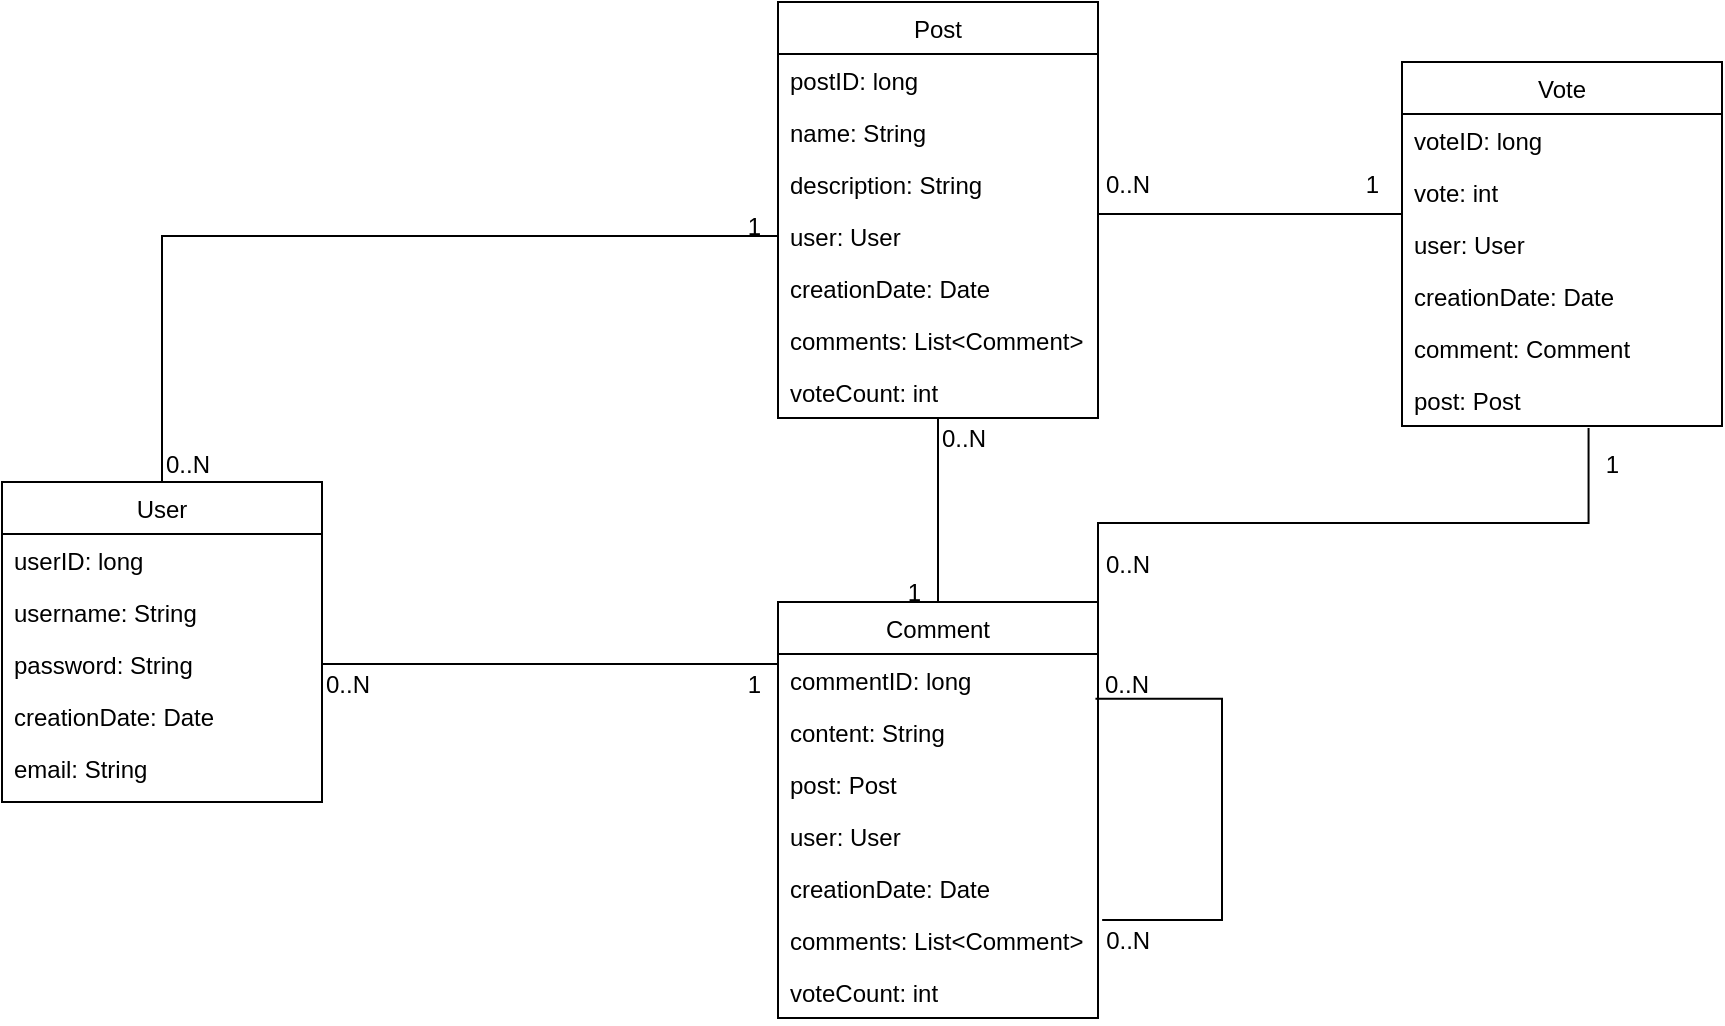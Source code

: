 <mxfile version="14.2.6" type="gitlab">
  <diagram id="C5RBs43oDa-KdzZeNtuy" name="Page-1">
    <mxGraphModel dx="782" dy="412" grid="1" gridSize="10" guides="1" tooltips="1" connect="1" arrows="1" fold="1" page="1" pageScale="1" pageWidth="827" pageHeight="1169" math="0" shadow="0">
      <root>
        <mxCell id="WIyWlLk6GJQsqaUBKTNV-0" />
        <mxCell id="WIyWlLk6GJQsqaUBKTNV-1" parent="WIyWlLk6GJQsqaUBKTNV-0" />
        <mxCell id="zkfFHV4jXpPFQw0GAbJ--17" value="Post" style="swimlane;fontStyle=0;align=center;verticalAlign=top;childLayout=stackLayout;horizontal=1;startSize=26;horizontalStack=0;resizeParent=1;resizeLast=0;collapsible=1;marginBottom=0;rounded=0;shadow=0;strokeWidth=1;" parent="WIyWlLk6GJQsqaUBKTNV-1" vertex="1">
          <mxGeometry x="508" y="50" width="160" height="208" as="geometry">
            <mxRectangle x="550" y="140" width="160" height="26" as="alternateBounds" />
          </mxGeometry>
        </mxCell>
        <mxCell id="zkfFHV4jXpPFQw0GAbJ--18" value="postID: long" style="text;align=left;verticalAlign=top;spacingLeft=4;spacingRight=4;overflow=hidden;rotatable=0;points=[[0,0.5],[1,0.5]];portConstraint=eastwest;" parent="zkfFHV4jXpPFQw0GAbJ--17" vertex="1">
          <mxGeometry y="26" width="160" height="26" as="geometry" />
        </mxCell>
        <mxCell id="zkfFHV4jXpPFQw0GAbJ--19" value="name: String" style="text;align=left;verticalAlign=top;spacingLeft=4;spacingRight=4;overflow=hidden;rotatable=0;points=[[0,0.5],[1,0.5]];portConstraint=eastwest;rounded=0;shadow=0;html=0;" parent="zkfFHV4jXpPFQw0GAbJ--17" vertex="1">
          <mxGeometry y="52" width="160" height="26" as="geometry" />
        </mxCell>
        <mxCell id="zkfFHV4jXpPFQw0GAbJ--20" value="description: String" style="text;align=left;verticalAlign=top;spacingLeft=4;spacingRight=4;overflow=hidden;rotatable=0;points=[[0,0.5],[1,0.5]];portConstraint=eastwest;rounded=0;shadow=0;html=0;" parent="zkfFHV4jXpPFQw0GAbJ--17" vertex="1">
          <mxGeometry y="78" width="160" height="26" as="geometry" />
        </mxCell>
        <mxCell id="zkfFHV4jXpPFQw0GAbJ--21" value="user: User" style="text;align=left;verticalAlign=top;spacingLeft=4;spacingRight=4;overflow=hidden;rotatable=0;points=[[0,0.5],[1,0.5]];portConstraint=eastwest;rounded=0;shadow=0;html=0;" parent="zkfFHV4jXpPFQw0GAbJ--17" vertex="1">
          <mxGeometry y="104" width="160" height="26" as="geometry" />
        </mxCell>
        <mxCell id="7dbB2nxjPek2u6hRPhPS-2" value="creationDate: Date" style="text;align=left;verticalAlign=top;spacingLeft=4;spacingRight=4;overflow=hidden;rotatable=0;points=[[0,0.5],[1,0.5]];portConstraint=eastwest;rounded=0;shadow=0;html=0;" vertex="1" parent="zkfFHV4jXpPFQw0GAbJ--17">
          <mxGeometry y="130" width="160" height="26" as="geometry" />
        </mxCell>
        <mxCell id="7dbB2nxjPek2u6hRPhPS-44" value="comments: List&lt;Comment&gt;" style="text;align=left;verticalAlign=top;spacingLeft=4;spacingRight=4;overflow=hidden;rotatable=0;points=[[0,0.5],[1,0.5]];portConstraint=eastwest;rounded=0;shadow=0;html=0;" vertex="1" parent="zkfFHV4jXpPFQw0GAbJ--17">
          <mxGeometry y="156" width="160" height="26" as="geometry" />
        </mxCell>
        <mxCell id="zkfFHV4jXpPFQw0GAbJ--22" value="voteCount: int" style="text;align=left;verticalAlign=top;spacingLeft=4;spacingRight=4;overflow=hidden;rotatable=0;points=[[0,0.5],[1,0.5]];portConstraint=eastwest;rounded=0;shadow=0;html=0;" parent="zkfFHV4jXpPFQw0GAbJ--17" vertex="1">
          <mxGeometry y="182" width="160" height="26" as="geometry" />
        </mxCell>
        <mxCell id="zkfFHV4jXpPFQw0GAbJ--26" value="" style="endArrow=none;shadow=0;strokeWidth=1;rounded=0;endFill=0;edgeStyle=elbowEdgeStyle;elbow=vertical;exitX=0.5;exitY=0;exitDx=0;exitDy=0;entryX=0;entryY=0.5;entryDx=0;entryDy=0;" parent="WIyWlLk6GJQsqaUBKTNV-1" source="7dbB2nxjPek2u6hRPhPS-18" target="zkfFHV4jXpPFQw0GAbJ--21" edge="1">
          <mxGeometry x="0.5" y="41" relative="1" as="geometry">
            <mxPoint x="260" y="150" as="sourcePoint" />
            <mxPoint x="540" y="192" as="targetPoint" />
            <mxPoint x="-40" y="32" as="offset" />
            <Array as="points">
              <mxPoint x="360" y="167" />
            </Array>
          </mxGeometry>
        </mxCell>
        <mxCell id="zkfFHV4jXpPFQw0GAbJ--27" value="0..N" style="resizable=0;align=left;verticalAlign=bottom;labelBackgroundColor=none;fontSize=12;" parent="zkfFHV4jXpPFQw0GAbJ--26" connectable="0" vertex="1">
          <mxGeometry x="-1" relative="1" as="geometry">
            <mxPoint as="offset" />
          </mxGeometry>
        </mxCell>
        <mxCell id="zkfFHV4jXpPFQw0GAbJ--28" value="1" style="resizable=0;align=right;verticalAlign=bottom;labelBackgroundColor=none;fontSize=12;" parent="zkfFHV4jXpPFQw0GAbJ--26" connectable="0" vertex="1">
          <mxGeometry x="1" relative="1" as="geometry">
            <mxPoint x="-7" y="4" as="offset" />
          </mxGeometry>
        </mxCell>
        <mxCell id="7dbB2nxjPek2u6hRPhPS-4" value="Comment" style="swimlane;fontStyle=0;align=center;verticalAlign=top;childLayout=stackLayout;horizontal=1;startSize=26;horizontalStack=0;resizeParent=1;resizeLast=0;collapsible=1;marginBottom=0;rounded=0;shadow=0;strokeWidth=1;" vertex="1" parent="WIyWlLk6GJQsqaUBKTNV-1">
          <mxGeometry x="508" y="350" width="160" height="208" as="geometry">
            <mxRectangle x="550" y="140" width="160" height="26" as="alternateBounds" />
          </mxGeometry>
        </mxCell>
        <mxCell id="7dbB2nxjPek2u6hRPhPS-5" value="commentID: long" style="text;align=left;verticalAlign=top;spacingLeft=4;spacingRight=4;overflow=hidden;rotatable=0;points=[[0,0.5],[1,0.5]];portConstraint=eastwest;" vertex="1" parent="7dbB2nxjPek2u6hRPhPS-4">
          <mxGeometry y="26" width="160" height="26" as="geometry" />
        </mxCell>
        <mxCell id="7dbB2nxjPek2u6hRPhPS-6" value="content: String" style="text;align=left;verticalAlign=top;spacingLeft=4;spacingRight=4;overflow=hidden;rotatable=0;points=[[0,0.5],[1,0.5]];portConstraint=eastwest;rounded=0;shadow=0;html=0;" vertex="1" parent="7dbB2nxjPek2u6hRPhPS-4">
          <mxGeometry y="52" width="160" height="26" as="geometry" />
        </mxCell>
        <mxCell id="7dbB2nxjPek2u6hRPhPS-7" value="post: Post" style="text;align=left;verticalAlign=top;spacingLeft=4;spacingRight=4;overflow=hidden;rotatable=0;points=[[0,0.5],[1,0.5]];portConstraint=eastwest;rounded=0;shadow=0;html=0;" vertex="1" parent="7dbB2nxjPek2u6hRPhPS-4">
          <mxGeometry y="78" width="160" height="26" as="geometry" />
        </mxCell>
        <mxCell id="7dbB2nxjPek2u6hRPhPS-8" value="user: User" style="text;align=left;verticalAlign=top;spacingLeft=4;spacingRight=4;overflow=hidden;rotatable=0;points=[[0,0.5],[1,0.5]];portConstraint=eastwest;rounded=0;shadow=0;html=0;" vertex="1" parent="7dbB2nxjPek2u6hRPhPS-4">
          <mxGeometry y="104" width="160" height="26" as="geometry" />
        </mxCell>
        <mxCell id="7dbB2nxjPek2u6hRPhPS-9" value="creationDate: Date" style="text;align=left;verticalAlign=top;spacingLeft=4;spacingRight=4;overflow=hidden;rotatable=0;points=[[0,0.5],[1,0.5]];portConstraint=eastwest;rounded=0;shadow=0;html=0;" vertex="1" parent="7dbB2nxjPek2u6hRPhPS-4">
          <mxGeometry y="130" width="160" height="26" as="geometry" />
        </mxCell>
        <mxCell id="7dbB2nxjPek2u6hRPhPS-11" value="comments: List&lt;Comment&gt;" style="text;align=left;verticalAlign=top;spacingLeft=4;spacingRight=4;overflow=hidden;rotatable=0;points=[[0,0.5],[1,0.5]];portConstraint=eastwest;rounded=0;shadow=0;html=0;" vertex="1" parent="7dbB2nxjPek2u6hRPhPS-4">
          <mxGeometry y="156" width="160" height="26" as="geometry" />
        </mxCell>
        <mxCell id="7dbB2nxjPek2u6hRPhPS-15" value="" style="endArrow=none;shadow=0;strokeWidth=1;rounded=0;endFill=0;edgeStyle=elbowEdgeStyle;elbow=vertical;entryX=0.992;entryY=-0.141;entryDx=0;entryDy=0;exitX=1.013;exitY=1.115;exitDx=0;exitDy=0;exitPerimeter=0;entryPerimeter=0;" edge="1" parent="7dbB2nxjPek2u6hRPhPS-4" source="7dbB2nxjPek2u6hRPhPS-9" target="7dbB2nxjPek2u6hRPhPS-6">
          <mxGeometry x="0.5" y="41" relative="1" as="geometry">
            <mxPoint x="90" y="-79" as="sourcePoint" />
            <mxPoint x="90" y="10" as="targetPoint" />
            <mxPoint x="-40" y="32" as="offset" />
            <Array as="points">
              <mxPoint x="222" y="46" />
            </Array>
          </mxGeometry>
        </mxCell>
        <mxCell id="7dbB2nxjPek2u6hRPhPS-16" value="0..N" style="resizable=0;align=left;verticalAlign=bottom;labelBackgroundColor=none;fontSize=12;" connectable="0" vertex="1" parent="7dbB2nxjPek2u6hRPhPS-15">
          <mxGeometry x="-1" relative="1" as="geometry">
            <mxPoint y="19" as="offset" />
          </mxGeometry>
        </mxCell>
        <mxCell id="7dbB2nxjPek2u6hRPhPS-17" value="0..N" style="resizable=0;align=right;verticalAlign=bottom;labelBackgroundColor=none;fontSize=12;" connectable="0" vertex="1" parent="7dbB2nxjPek2u6hRPhPS-15">
          <mxGeometry x="1" relative="1" as="geometry">
            <mxPoint x="28.42" y="1.67" as="offset" />
          </mxGeometry>
        </mxCell>
        <mxCell id="7dbB2nxjPek2u6hRPhPS-43" value="voteCount: int" style="text;align=left;verticalAlign=top;spacingLeft=4;spacingRight=4;overflow=hidden;rotatable=0;points=[[0,0.5],[1,0.5]];portConstraint=eastwest;rounded=0;shadow=0;html=0;" vertex="1" parent="7dbB2nxjPek2u6hRPhPS-4">
          <mxGeometry y="182" width="160" height="26" as="geometry" />
        </mxCell>
        <mxCell id="7dbB2nxjPek2u6hRPhPS-12" value="" style="endArrow=none;shadow=0;strokeWidth=1;rounded=0;endFill=0;edgeStyle=elbowEdgeStyle;elbow=vertical;entryX=0.5;entryY=0;entryDx=0;entryDy=0;exitX=0.5;exitY=1;exitDx=0;exitDy=0;" edge="1" parent="WIyWlLk6GJQsqaUBKTNV-1" source="zkfFHV4jXpPFQw0GAbJ--17" target="7dbB2nxjPek2u6hRPhPS-4">
          <mxGeometry x="0.5" y="41" relative="1" as="geometry">
            <mxPoint x="588" y="261" as="sourcePoint" />
            <mxPoint x="518" y="270" as="targetPoint" />
            <mxPoint x="-40" y="32" as="offset" />
          </mxGeometry>
        </mxCell>
        <mxCell id="7dbB2nxjPek2u6hRPhPS-13" value="0..N" style="resizable=0;align=left;verticalAlign=bottom;labelBackgroundColor=none;fontSize=12;" connectable="0" vertex="1" parent="7dbB2nxjPek2u6hRPhPS-12">
          <mxGeometry x="-1" relative="1" as="geometry">
            <mxPoint y="19" as="offset" />
          </mxGeometry>
        </mxCell>
        <mxCell id="7dbB2nxjPek2u6hRPhPS-14" value="1" style="resizable=0;align=right;verticalAlign=bottom;labelBackgroundColor=none;fontSize=12;" connectable="0" vertex="1" parent="7dbB2nxjPek2u6hRPhPS-12">
          <mxGeometry x="1" relative="1" as="geometry">
            <mxPoint x="-7" y="4" as="offset" />
          </mxGeometry>
        </mxCell>
        <mxCell id="7dbB2nxjPek2u6hRPhPS-18" value="User" style="swimlane;fontStyle=0;align=center;verticalAlign=top;childLayout=stackLayout;horizontal=1;startSize=26;horizontalStack=0;resizeParent=1;resizeLast=0;collapsible=1;marginBottom=0;rounded=0;shadow=0;strokeWidth=1;" vertex="1" parent="WIyWlLk6GJQsqaUBKTNV-1">
          <mxGeometry x="120" y="290" width="160" height="160" as="geometry">
            <mxRectangle x="550" y="140" width="160" height="26" as="alternateBounds" />
          </mxGeometry>
        </mxCell>
        <mxCell id="7dbB2nxjPek2u6hRPhPS-19" value="userID: long" style="text;align=left;verticalAlign=top;spacingLeft=4;spacingRight=4;overflow=hidden;rotatable=0;points=[[0,0.5],[1,0.5]];portConstraint=eastwest;" vertex="1" parent="7dbB2nxjPek2u6hRPhPS-18">
          <mxGeometry y="26" width="160" height="26" as="geometry" />
        </mxCell>
        <mxCell id="7dbB2nxjPek2u6hRPhPS-20" value="username: String" style="text;align=left;verticalAlign=top;spacingLeft=4;spacingRight=4;overflow=hidden;rotatable=0;points=[[0,0.5],[1,0.5]];portConstraint=eastwest;rounded=0;shadow=0;html=0;" vertex="1" parent="7dbB2nxjPek2u6hRPhPS-18">
          <mxGeometry y="52" width="160" height="26" as="geometry" />
        </mxCell>
        <mxCell id="7dbB2nxjPek2u6hRPhPS-21" value="password: String" style="text;align=left;verticalAlign=top;spacingLeft=4;spacingRight=4;overflow=hidden;rotatable=0;points=[[0,0.5],[1,0.5]];portConstraint=eastwest;rounded=0;shadow=0;html=0;" vertex="1" parent="7dbB2nxjPek2u6hRPhPS-18">
          <mxGeometry y="78" width="160" height="26" as="geometry" />
        </mxCell>
        <mxCell id="7dbB2nxjPek2u6hRPhPS-23" value="creationDate: Date" style="text;align=left;verticalAlign=top;spacingLeft=4;spacingRight=4;overflow=hidden;rotatable=0;points=[[0,0.5],[1,0.5]];portConstraint=eastwest;rounded=0;shadow=0;html=0;" vertex="1" parent="7dbB2nxjPek2u6hRPhPS-18">
          <mxGeometry y="104" width="160" height="26" as="geometry" />
        </mxCell>
        <mxCell id="7dbB2nxjPek2u6hRPhPS-25" value="email: String" style="text;align=left;verticalAlign=top;spacingLeft=4;spacingRight=4;overflow=hidden;rotatable=0;points=[[0,0.5],[1,0.5]];portConstraint=eastwest;rounded=0;shadow=0;html=0;" vertex="1" parent="7dbB2nxjPek2u6hRPhPS-18">
          <mxGeometry y="130" width="160" height="26" as="geometry" />
        </mxCell>
        <mxCell id="7dbB2nxjPek2u6hRPhPS-34" value="" style="endArrow=none;shadow=0;strokeWidth=1;rounded=0;endFill=0;edgeStyle=elbowEdgeStyle;elbow=vertical;exitX=1;exitY=0.5;exitDx=0;exitDy=0;entryX=0;entryY=0.5;entryDx=0;entryDy=0;" edge="1" parent="WIyWlLk6GJQsqaUBKTNV-1" source="7dbB2nxjPek2u6hRPhPS-21" target="7dbB2nxjPek2u6hRPhPS-5">
          <mxGeometry x="0.5" y="41" relative="1" as="geometry">
            <mxPoint x="598" y="250" as="sourcePoint" />
            <mxPoint x="450" y="480" as="targetPoint" />
            <mxPoint x="-40" y="32" as="offset" />
            <Array as="points">
              <mxPoint x="420" y="381" />
            </Array>
          </mxGeometry>
        </mxCell>
        <mxCell id="7dbB2nxjPek2u6hRPhPS-35" value="0..N" style="resizable=0;align=left;verticalAlign=bottom;labelBackgroundColor=none;fontSize=12;" connectable="0" vertex="1" parent="7dbB2nxjPek2u6hRPhPS-34">
          <mxGeometry x="-1" relative="1" as="geometry">
            <mxPoint y="19" as="offset" />
          </mxGeometry>
        </mxCell>
        <mxCell id="7dbB2nxjPek2u6hRPhPS-36" value="1" style="resizable=0;align=right;verticalAlign=bottom;labelBackgroundColor=none;fontSize=12;" connectable="0" vertex="1" parent="7dbB2nxjPek2u6hRPhPS-34">
          <mxGeometry x="1" relative="1" as="geometry">
            <mxPoint x="-7" y="11" as="offset" />
          </mxGeometry>
        </mxCell>
        <mxCell id="7dbB2nxjPek2u6hRPhPS-37" value="Vote" style="swimlane;fontStyle=0;align=center;verticalAlign=top;childLayout=stackLayout;horizontal=1;startSize=26;horizontalStack=0;resizeParent=1;resizeLast=0;collapsible=1;marginBottom=0;rounded=0;shadow=0;strokeWidth=1;" vertex="1" parent="WIyWlLk6GJQsqaUBKTNV-1">
          <mxGeometry x="820" y="80" width="160" height="182" as="geometry">
            <mxRectangle x="550" y="140" width="160" height="26" as="alternateBounds" />
          </mxGeometry>
        </mxCell>
        <mxCell id="7dbB2nxjPek2u6hRPhPS-38" value="voteID: long" style="text;align=left;verticalAlign=top;spacingLeft=4;spacingRight=4;overflow=hidden;rotatable=0;points=[[0,0.5],[1,0.5]];portConstraint=eastwest;" vertex="1" parent="7dbB2nxjPek2u6hRPhPS-37">
          <mxGeometry y="26" width="160" height="26" as="geometry" />
        </mxCell>
        <mxCell id="7dbB2nxjPek2u6hRPhPS-39" value="vote: int" style="text;align=left;verticalAlign=top;spacingLeft=4;spacingRight=4;overflow=hidden;rotatable=0;points=[[0,0.5],[1,0.5]];portConstraint=eastwest;rounded=0;shadow=0;html=0;" vertex="1" parent="7dbB2nxjPek2u6hRPhPS-37">
          <mxGeometry y="52" width="160" height="26" as="geometry" />
        </mxCell>
        <mxCell id="7dbB2nxjPek2u6hRPhPS-40" value="user: User" style="text;align=left;verticalAlign=top;spacingLeft=4;spacingRight=4;overflow=hidden;rotatable=0;points=[[0,0.5],[1,0.5]];portConstraint=eastwest;rounded=0;shadow=0;html=0;" vertex="1" parent="7dbB2nxjPek2u6hRPhPS-37">
          <mxGeometry y="78" width="160" height="26" as="geometry" />
        </mxCell>
        <mxCell id="7dbB2nxjPek2u6hRPhPS-41" value="creationDate: Date" style="text;align=left;verticalAlign=top;spacingLeft=4;spacingRight=4;overflow=hidden;rotatable=0;points=[[0,0.5],[1,0.5]];portConstraint=eastwest;rounded=0;shadow=0;html=0;" vertex="1" parent="7dbB2nxjPek2u6hRPhPS-37">
          <mxGeometry y="104" width="160" height="26" as="geometry" />
        </mxCell>
        <mxCell id="7dbB2nxjPek2u6hRPhPS-45" value="comment: Comment" style="text;align=left;verticalAlign=top;spacingLeft=4;spacingRight=4;overflow=hidden;rotatable=0;points=[[0,0.5],[1,0.5]];portConstraint=eastwest;rounded=0;shadow=0;html=0;" vertex="1" parent="7dbB2nxjPek2u6hRPhPS-37">
          <mxGeometry y="130" width="160" height="26" as="geometry" />
        </mxCell>
        <mxCell id="7dbB2nxjPek2u6hRPhPS-46" value="post: Post" style="text;align=left;verticalAlign=top;spacingLeft=4;spacingRight=4;overflow=hidden;rotatable=0;points=[[0,0.5],[1,0.5]];portConstraint=eastwest;rounded=0;shadow=0;html=0;" vertex="1" parent="7dbB2nxjPek2u6hRPhPS-37">
          <mxGeometry y="156" width="160" height="26" as="geometry" />
        </mxCell>
        <mxCell id="7dbB2nxjPek2u6hRPhPS-47" value="" style="endArrow=none;shadow=0;strokeWidth=1;rounded=0;endFill=0;edgeStyle=elbowEdgeStyle;elbow=vertical;entryX=1;entryY=0.5;entryDx=0;entryDy=0;exitX=0;exitY=0.5;exitDx=0;exitDy=0;" edge="1" parent="WIyWlLk6GJQsqaUBKTNV-1" source="7dbB2nxjPek2u6hRPhPS-40" target="zkfFHV4jXpPFQw0GAbJ--20">
          <mxGeometry x="0.5" y="41" relative="1" as="geometry">
            <mxPoint x="598" y="268" as="sourcePoint" />
            <mxPoint x="598" y="360" as="targetPoint" />
            <mxPoint x="-40" y="32" as="offset" />
          </mxGeometry>
        </mxCell>
        <mxCell id="7dbB2nxjPek2u6hRPhPS-48" value="0..N" style="resizable=0;align=left;verticalAlign=bottom;labelBackgroundColor=none;fontSize=12;" connectable="0" vertex="1" parent="7dbB2nxjPek2u6hRPhPS-47">
          <mxGeometry x="-1" relative="1" as="geometry">
            <mxPoint x="-150" y="-21" as="offset" />
          </mxGeometry>
        </mxCell>
        <mxCell id="7dbB2nxjPek2u6hRPhPS-49" value="1" style="resizable=0;align=right;verticalAlign=bottom;labelBackgroundColor=none;fontSize=12;" connectable="0" vertex="1" parent="7dbB2nxjPek2u6hRPhPS-47">
          <mxGeometry x="1" relative="1" as="geometry">
            <mxPoint x="142" y="9" as="offset" />
          </mxGeometry>
        </mxCell>
        <mxCell id="7dbB2nxjPek2u6hRPhPS-72" value="" style="endArrow=none;shadow=0;strokeWidth=1;rounded=0;endFill=0;edgeStyle=elbowEdgeStyle;elbow=vertical;entryX=1;entryY=0.037;entryDx=0;entryDy=0;exitX=0.583;exitY=1.038;exitDx=0;exitDy=0;entryPerimeter=0;exitPerimeter=0;" edge="1" parent="WIyWlLk6GJQsqaUBKTNV-1" source="7dbB2nxjPek2u6hRPhPS-46" target="7dbB2nxjPek2u6hRPhPS-4">
          <mxGeometry x="0.5" y="41" relative="1" as="geometry">
            <mxPoint x="830" y="181" as="sourcePoint" />
            <mxPoint x="678" y="151" as="targetPoint" />
            <mxPoint x="-40" y="32" as="offset" />
          </mxGeometry>
        </mxCell>
        <mxCell id="7dbB2nxjPek2u6hRPhPS-73" value="0..N" style="resizable=0;align=left;verticalAlign=bottom;labelBackgroundColor=none;fontSize=12;" connectable="0" vertex="1" parent="7dbB2nxjPek2u6hRPhPS-72">
          <mxGeometry x="-1" relative="1" as="geometry">
            <mxPoint x="-243.28" y="77.01" as="offset" />
          </mxGeometry>
        </mxCell>
        <mxCell id="7dbB2nxjPek2u6hRPhPS-74" value="1" style="resizable=0;align=right;verticalAlign=bottom;labelBackgroundColor=none;fontSize=12;" connectable="0" vertex="1" parent="7dbB2nxjPek2u6hRPhPS-72">
          <mxGeometry x="1" relative="1" as="geometry">
            <mxPoint x="262" y="-67.71" as="offset" />
          </mxGeometry>
        </mxCell>
      </root>
    </mxGraphModel>
  </diagram>
</mxfile>
